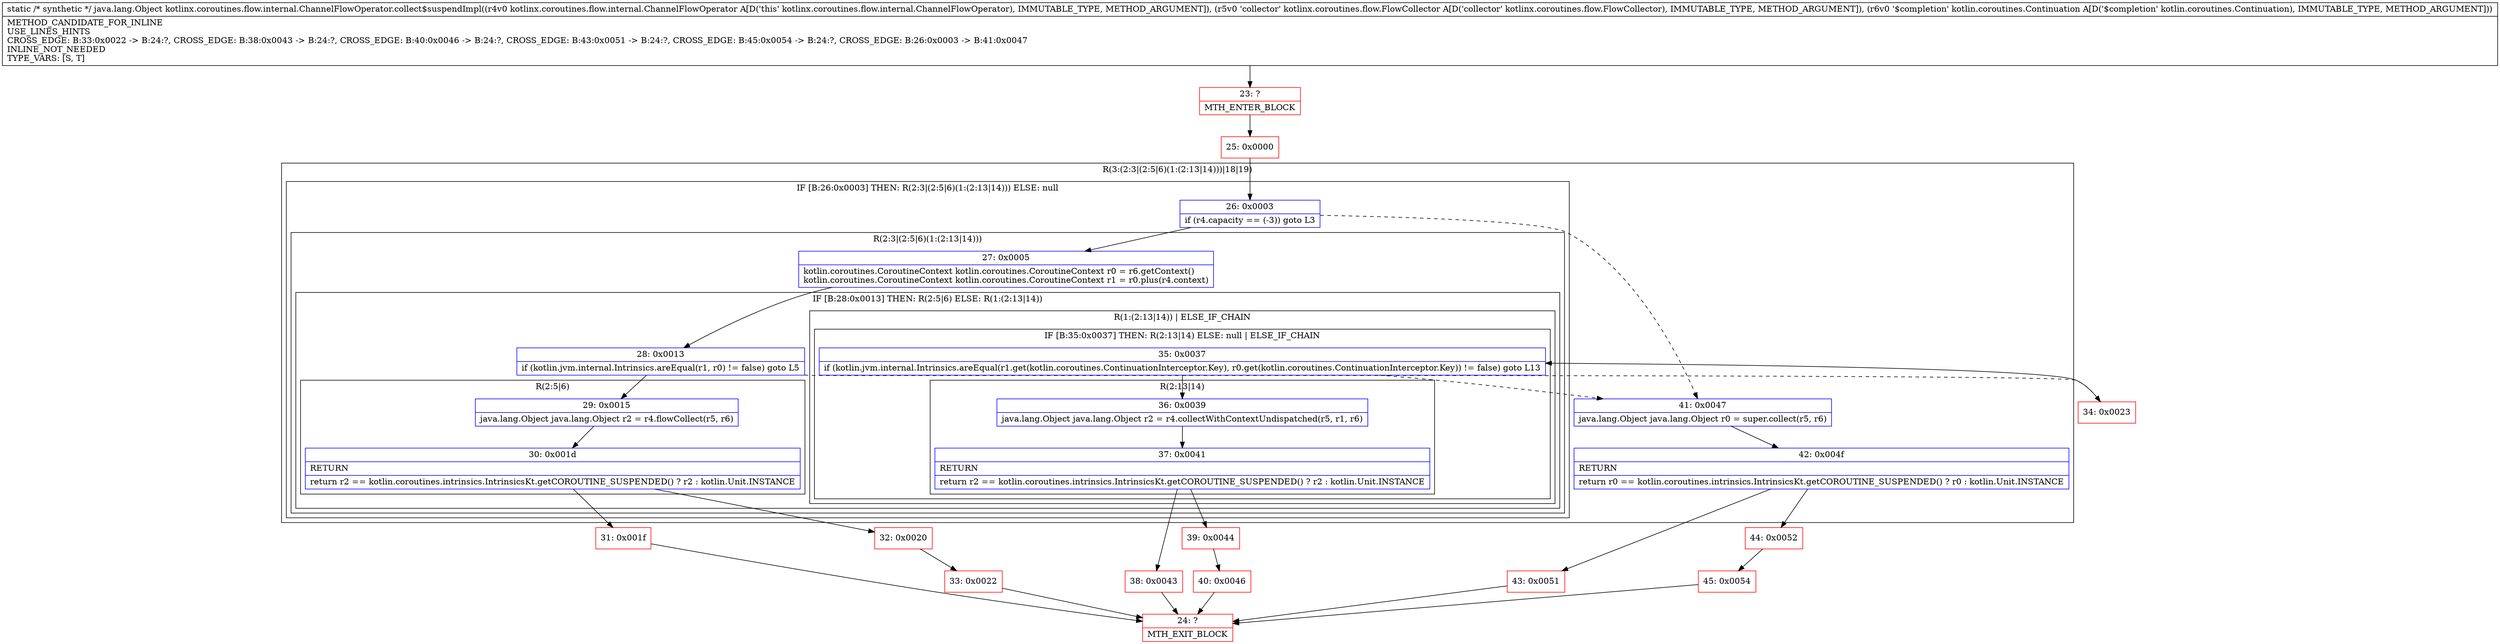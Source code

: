 digraph "CFG forkotlinx.coroutines.flow.internal.ChannelFlowOperator.collect$suspendImpl(Lkotlinx\/coroutines\/flow\/internal\/ChannelFlowOperator;Lkotlinx\/coroutines\/flow\/FlowCollector;Lkotlin\/coroutines\/Continuation;)Ljava\/lang\/Object;" {
subgraph cluster_Region_1275952026 {
label = "R(3:(2:3|(2:5|6)(1:(2:13|14)))|18|19)";
node [shape=record,color=blue];
subgraph cluster_IfRegion_1355385678 {
label = "IF [B:26:0x0003] THEN: R(2:3|(2:5|6)(1:(2:13|14))) ELSE: null";
node [shape=record,color=blue];
Node_26 [shape=record,label="{26\:\ 0x0003|if (r4.capacity == (\-3)) goto L3\l}"];
subgraph cluster_Region_2027053873 {
label = "R(2:3|(2:5|6)(1:(2:13|14)))";
node [shape=record,color=blue];
Node_27 [shape=record,label="{27\:\ 0x0005|kotlin.coroutines.CoroutineContext kotlin.coroutines.CoroutineContext r0 = r6.getContext()\lkotlin.coroutines.CoroutineContext kotlin.coroutines.CoroutineContext r1 = r0.plus(r4.context)\l}"];
subgraph cluster_IfRegion_1665513097 {
label = "IF [B:28:0x0013] THEN: R(2:5|6) ELSE: R(1:(2:13|14))";
node [shape=record,color=blue];
Node_28 [shape=record,label="{28\:\ 0x0013|if (kotlin.jvm.internal.Intrinsics.areEqual(r1, r0) != false) goto L5\l}"];
subgraph cluster_Region_941353174 {
label = "R(2:5|6)";
node [shape=record,color=blue];
Node_29 [shape=record,label="{29\:\ 0x0015|java.lang.Object java.lang.Object r2 = r4.flowCollect(r5, r6)\l}"];
Node_30 [shape=record,label="{30\:\ 0x001d|RETURN\l|return r2 == kotlin.coroutines.intrinsics.IntrinsicsKt.getCOROUTINE_SUSPENDED() ? r2 : kotlin.Unit.INSTANCE\l}"];
}
subgraph cluster_Region_223533742 {
label = "R(1:(2:13|14)) | ELSE_IF_CHAIN\l";
node [shape=record,color=blue];
subgraph cluster_IfRegion_1959634643 {
label = "IF [B:35:0x0037] THEN: R(2:13|14) ELSE: null | ELSE_IF_CHAIN\l";
node [shape=record,color=blue];
Node_35 [shape=record,label="{35\:\ 0x0037|if (kotlin.jvm.internal.Intrinsics.areEqual(r1.get(kotlin.coroutines.ContinuationInterceptor.Key), r0.get(kotlin.coroutines.ContinuationInterceptor.Key)) != false) goto L13\l}"];
subgraph cluster_Region_1404818043 {
label = "R(2:13|14)";
node [shape=record,color=blue];
Node_36 [shape=record,label="{36\:\ 0x0039|java.lang.Object java.lang.Object r2 = r4.collectWithContextUndispatched(r5, r1, r6)\l}"];
Node_37 [shape=record,label="{37\:\ 0x0041|RETURN\l|return r2 == kotlin.coroutines.intrinsics.IntrinsicsKt.getCOROUTINE_SUSPENDED() ? r2 : kotlin.Unit.INSTANCE\l}"];
}
}
}
}
}
}
Node_41 [shape=record,label="{41\:\ 0x0047|java.lang.Object java.lang.Object r0 = super.collect(r5, r6)\l}"];
Node_42 [shape=record,label="{42\:\ 0x004f|RETURN\l|return r0 == kotlin.coroutines.intrinsics.IntrinsicsKt.getCOROUTINE_SUSPENDED() ? r0 : kotlin.Unit.INSTANCE\l}"];
}
Node_23 [shape=record,color=red,label="{23\:\ ?|MTH_ENTER_BLOCK\l}"];
Node_25 [shape=record,color=red,label="{25\:\ 0x0000}"];
Node_31 [shape=record,color=red,label="{31\:\ 0x001f}"];
Node_24 [shape=record,color=red,label="{24\:\ ?|MTH_EXIT_BLOCK\l}"];
Node_32 [shape=record,color=red,label="{32\:\ 0x0020}"];
Node_33 [shape=record,color=red,label="{33\:\ 0x0022}"];
Node_34 [shape=record,color=red,label="{34\:\ 0x0023}"];
Node_38 [shape=record,color=red,label="{38\:\ 0x0043}"];
Node_39 [shape=record,color=red,label="{39\:\ 0x0044}"];
Node_40 [shape=record,color=red,label="{40\:\ 0x0046}"];
Node_43 [shape=record,color=red,label="{43\:\ 0x0051}"];
Node_44 [shape=record,color=red,label="{44\:\ 0x0052}"];
Node_45 [shape=record,color=red,label="{45\:\ 0x0054}"];
MethodNode[shape=record,label="{static \/* synthetic *\/ java.lang.Object kotlinx.coroutines.flow.internal.ChannelFlowOperator.collect$suspendImpl((r4v0 kotlinx.coroutines.flow.internal.ChannelFlowOperator A[D('this' kotlinx.coroutines.flow.internal.ChannelFlowOperator), IMMUTABLE_TYPE, METHOD_ARGUMENT]), (r5v0 'collector' kotlinx.coroutines.flow.FlowCollector A[D('collector' kotlinx.coroutines.flow.FlowCollector), IMMUTABLE_TYPE, METHOD_ARGUMENT]), (r6v0 '$completion' kotlin.coroutines.Continuation A[D('$completion' kotlin.coroutines.Continuation), IMMUTABLE_TYPE, METHOD_ARGUMENT]))  | METHOD_CANDIDATE_FOR_INLINE\lUSE_LINES_HINTS\lCROSS_EDGE: B:33:0x0022 \-\> B:24:?, CROSS_EDGE: B:38:0x0043 \-\> B:24:?, CROSS_EDGE: B:40:0x0046 \-\> B:24:?, CROSS_EDGE: B:43:0x0051 \-\> B:24:?, CROSS_EDGE: B:45:0x0054 \-\> B:24:?, CROSS_EDGE: B:26:0x0003 \-\> B:41:0x0047\lINLINE_NOT_NEEDED\lTYPE_VARS: [S, T]\l}"];
MethodNode -> Node_23;Node_26 -> Node_27;
Node_26 -> Node_41[style=dashed];
Node_27 -> Node_28;
Node_28 -> Node_29;
Node_28 -> Node_34[style=dashed];
Node_29 -> Node_30;
Node_30 -> Node_31;
Node_30 -> Node_32;
Node_35 -> Node_36;
Node_35 -> Node_41[style=dashed];
Node_36 -> Node_37;
Node_37 -> Node_38;
Node_37 -> Node_39;
Node_41 -> Node_42;
Node_42 -> Node_43;
Node_42 -> Node_44;
Node_23 -> Node_25;
Node_25 -> Node_26;
Node_31 -> Node_24;
Node_32 -> Node_33;
Node_33 -> Node_24;
Node_34 -> Node_35;
Node_38 -> Node_24;
Node_39 -> Node_40;
Node_40 -> Node_24;
Node_43 -> Node_24;
Node_44 -> Node_45;
Node_45 -> Node_24;
}

